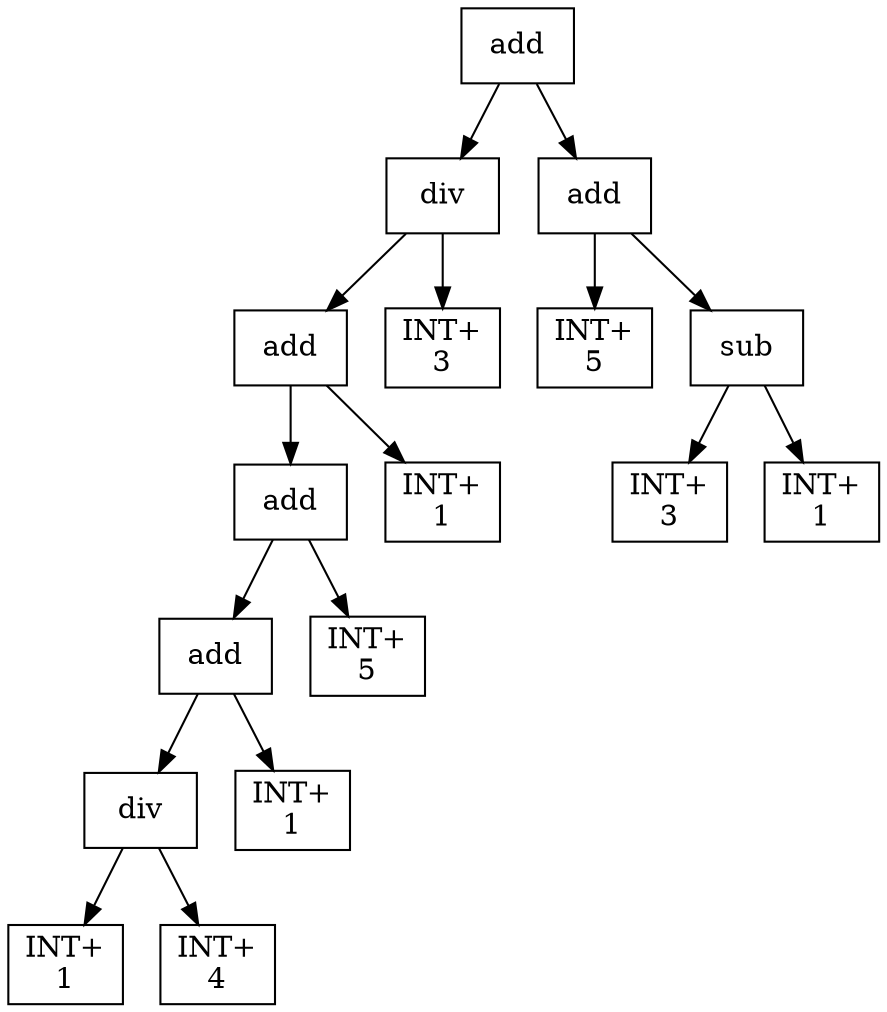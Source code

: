 digraph expr {
  node [shape=box];
  n1 [label="add"];
  n2 [label="div"];
  n3 [label="add"];
  n4 [label="add"];
  n5 [label="add"];
  n6 [label="div"];
  n7 [label="INT+\n1"];
  n8 [label="INT+\n4"];
  n6 -> n7;
  n6 -> n8;
  n9 [label="INT+\n1"];
  n5 -> n6;
  n5 -> n9;
  n10 [label="INT+\n5"];
  n4 -> n5;
  n4 -> n10;
  n11 [label="INT+\n1"];
  n3 -> n4;
  n3 -> n11;
  n12 [label="INT+\n3"];
  n2 -> n3;
  n2 -> n12;
  n13 [label="add"];
  n14 [label="INT+\n5"];
  n15 [label="sub"];
  n16 [label="INT+\n3"];
  n17 [label="INT+\n1"];
  n15 -> n16;
  n15 -> n17;
  n13 -> n14;
  n13 -> n15;
  n1 -> n2;
  n1 -> n13;
}